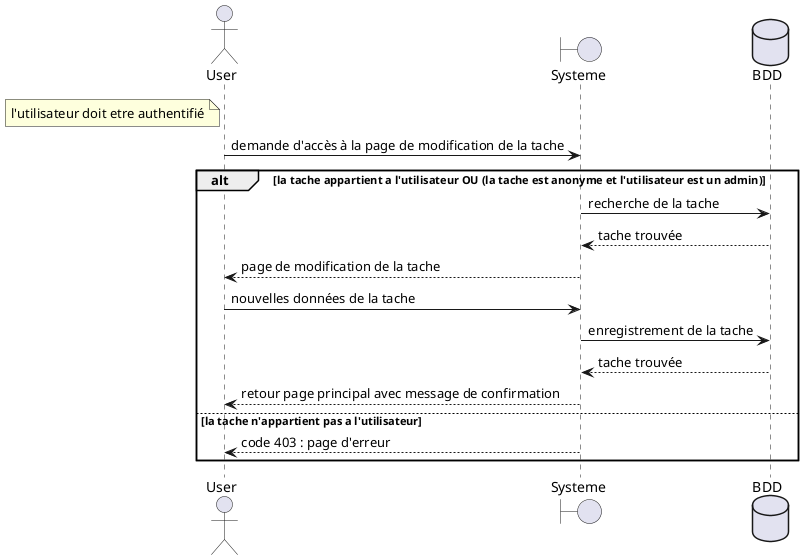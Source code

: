 @startuml modifier_ou_supprimer_une_tache

actor User
boundary Systeme
database BDD

note left of User: l'utilisateur doit etre authentifié

User -> Systeme : demande d'accès à la page de modification de la tache

alt la tache appartient a l'utilisateur OU (la tache est anonyme et l'utilisateur est un admin)
    Systeme -> BDD: recherche de la tache
    BDD --> Systeme : tache trouvée
    Systeme --> User: page de modification de la tache

    User -> Systeme : nouvelles données de la tache
    Systeme -> BDD: enregistrement de la tache
    BDD --> Systeme : tache trouvée
    Systeme --> User: retour page principal avec message de confirmation

else la tache n'appartient pas a l'utilisateur
    Systeme --> User: code 403 : page d'erreur
end


@enduml
